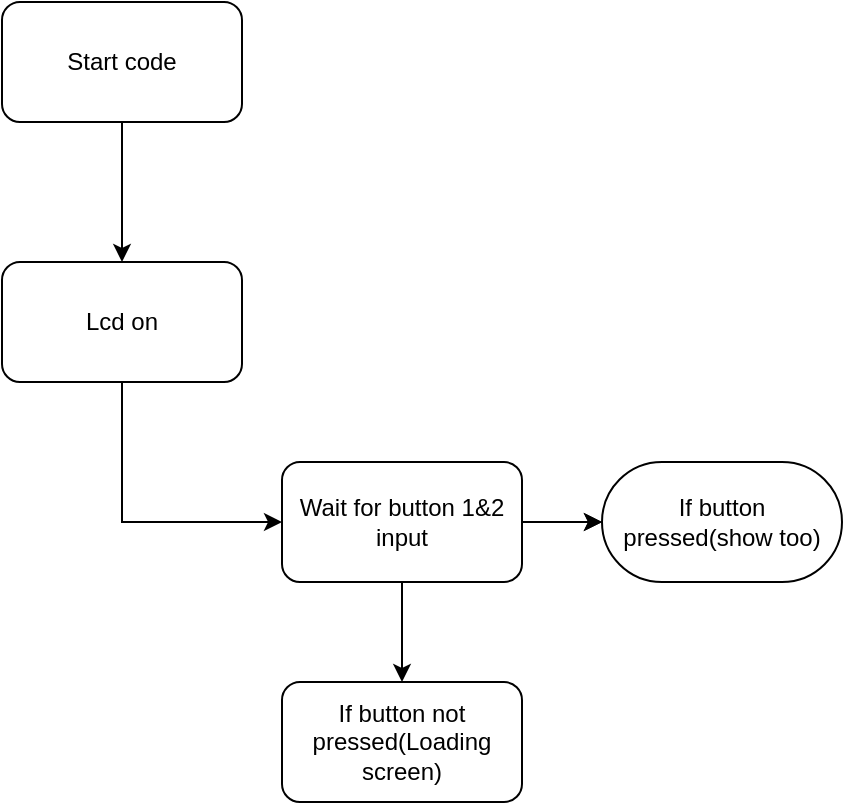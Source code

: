 <mxfile version="23.1.2" type="github">
  <diagram name="Page-1" id="Sa3On7p0xCoFsR_AYBUf">
    <mxGraphModel dx="1042" dy="569" grid="1" gridSize="10" guides="1" tooltips="1" connect="1" arrows="1" fold="1" page="1" pageScale="1" pageWidth="850" pageHeight="1100" math="0" shadow="0">
      <root>
        <mxCell id="0" />
        <mxCell id="1" parent="0" />
        <mxCell id="D38-MYuXiQ5jPzIS1rEm-1" value="" style="endArrow=classic;html=1;rounded=0;" edge="1" parent="1">
          <mxGeometry width="50" height="50" relative="1" as="geometry">
            <mxPoint x="130" y="80" as="sourcePoint" />
            <mxPoint x="130" y="150" as="targetPoint" />
          </mxGeometry>
        </mxCell>
        <mxCell id="D38-MYuXiQ5jPzIS1rEm-4" value="Start code" style="rounded=1;whiteSpace=wrap;html=1;" vertex="1" parent="1">
          <mxGeometry x="70" y="20" width="120" height="60" as="geometry" />
        </mxCell>
        <mxCell id="D38-MYuXiQ5jPzIS1rEm-6" value="Lcd on" style="rounded=1;whiteSpace=wrap;html=1;" vertex="1" parent="1">
          <mxGeometry x="70" y="150" width="120" height="60" as="geometry" />
        </mxCell>
        <mxCell id="D38-MYuXiQ5jPzIS1rEm-10" style="edgeStyle=orthogonalEdgeStyle;rounded=0;orthogonalLoop=1;jettySize=auto;html=1;exitX=0.5;exitY=1;exitDx=0;exitDy=0;entryX=0;entryY=0.5;entryDx=0;entryDy=0;" edge="1" parent="1" source="D38-MYuXiQ5jPzIS1rEm-6" target="D38-MYuXiQ5jPzIS1rEm-8">
          <mxGeometry relative="1" as="geometry">
            <mxPoint x="170" y="320" as="targetPoint" />
            <mxPoint x="140" y="270" as="sourcePoint" />
          </mxGeometry>
        </mxCell>
        <mxCell id="D38-MYuXiQ5jPzIS1rEm-11" style="edgeStyle=orthogonalEdgeStyle;rounded=0;orthogonalLoop=1;jettySize=auto;html=1;" edge="1" parent="1" source="D38-MYuXiQ5jPzIS1rEm-8">
          <mxGeometry relative="1" as="geometry">
            <mxPoint x="270" y="360" as="targetPoint" />
          </mxGeometry>
        </mxCell>
        <mxCell id="D38-MYuXiQ5jPzIS1rEm-13" style="edgeStyle=orthogonalEdgeStyle;rounded=0;orthogonalLoop=1;jettySize=auto;html=1;" edge="1" parent="1" source="D38-MYuXiQ5jPzIS1rEm-8">
          <mxGeometry relative="1" as="geometry">
            <mxPoint x="370" y="280" as="targetPoint" />
          </mxGeometry>
        </mxCell>
        <mxCell id="D38-MYuXiQ5jPzIS1rEm-15" style="edgeStyle=orthogonalEdgeStyle;rounded=0;orthogonalLoop=1;jettySize=auto;html=1;entryX=0;entryY=0.5;entryDx=0;entryDy=0;" edge="1" parent="1" source="D38-MYuXiQ5jPzIS1rEm-8" target="D38-MYuXiQ5jPzIS1rEm-14">
          <mxGeometry relative="1" as="geometry" />
        </mxCell>
        <mxCell id="D38-MYuXiQ5jPzIS1rEm-8" value="Wait for button 1&amp;amp;2 input" style="rounded=1;whiteSpace=wrap;html=1;" vertex="1" parent="1">
          <mxGeometry x="210" y="250" width="120" height="60" as="geometry" />
        </mxCell>
        <mxCell id="D38-MYuXiQ5jPzIS1rEm-12" value="If button not pressed(Loading screen)" style="rounded=1;whiteSpace=wrap;html=1;" vertex="1" parent="1">
          <mxGeometry x="210" y="360" width="120" height="60" as="geometry" />
        </mxCell>
        <mxCell id="D38-MYuXiQ5jPzIS1rEm-14" value="If button pressed(show too)" style="rounded=1;whiteSpace=wrap;html=1;arcSize=50;" vertex="1" parent="1">
          <mxGeometry x="370" y="250" width="120" height="60" as="geometry" />
        </mxCell>
      </root>
    </mxGraphModel>
  </diagram>
</mxfile>
